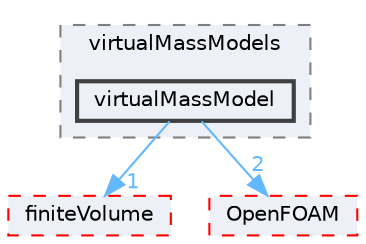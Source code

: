 digraph "src/phaseSystemModels/reactingEuler/multiphaseSystem/interfacialModels/virtualMassModels/virtualMassModel"
{
 // LATEX_PDF_SIZE
  bgcolor="transparent";
  edge [fontname=Helvetica,fontsize=10,labelfontname=Helvetica,labelfontsize=10];
  node [fontname=Helvetica,fontsize=10,shape=box,height=0.2,width=0.4];
  compound=true
  subgraph clusterdir_1bf8d208a3418c46aaa64541698a40f7 {
    graph [ bgcolor="#edf0f7", pencolor="grey50", label="virtualMassModels", fontname=Helvetica,fontsize=10 style="filled,dashed", URL="dir_1bf8d208a3418c46aaa64541698a40f7.html",tooltip=""]
  dir_5ba14306b2041c713921df472ee2482f [label="virtualMassModel", fillcolor="#edf0f7", color="grey25", style="filled,bold", URL="dir_5ba14306b2041c713921df472ee2482f.html",tooltip=""];
  }
  dir_9bd15774b555cf7259a6fa18f99fe99b [label="finiteVolume", fillcolor="#edf0f7", color="red", style="filled,dashed", URL="dir_9bd15774b555cf7259a6fa18f99fe99b.html",tooltip=""];
  dir_c5473ff19b20e6ec4dfe5c310b3778a8 [label="OpenFOAM", fillcolor="#edf0f7", color="red", style="filled,dashed", URL="dir_c5473ff19b20e6ec4dfe5c310b3778a8.html",tooltip=""];
  dir_5ba14306b2041c713921df472ee2482f->dir_9bd15774b555cf7259a6fa18f99fe99b [headlabel="1", labeldistance=1.5 headhref="dir_004277_001387.html" href="dir_004277_001387.html" color="steelblue1" fontcolor="steelblue1"];
  dir_5ba14306b2041c713921df472ee2482f->dir_c5473ff19b20e6ec4dfe5c310b3778a8 [headlabel="2", labeldistance=1.5 headhref="dir_004277_002695.html" href="dir_004277_002695.html" color="steelblue1" fontcolor="steelblue1"];
}
